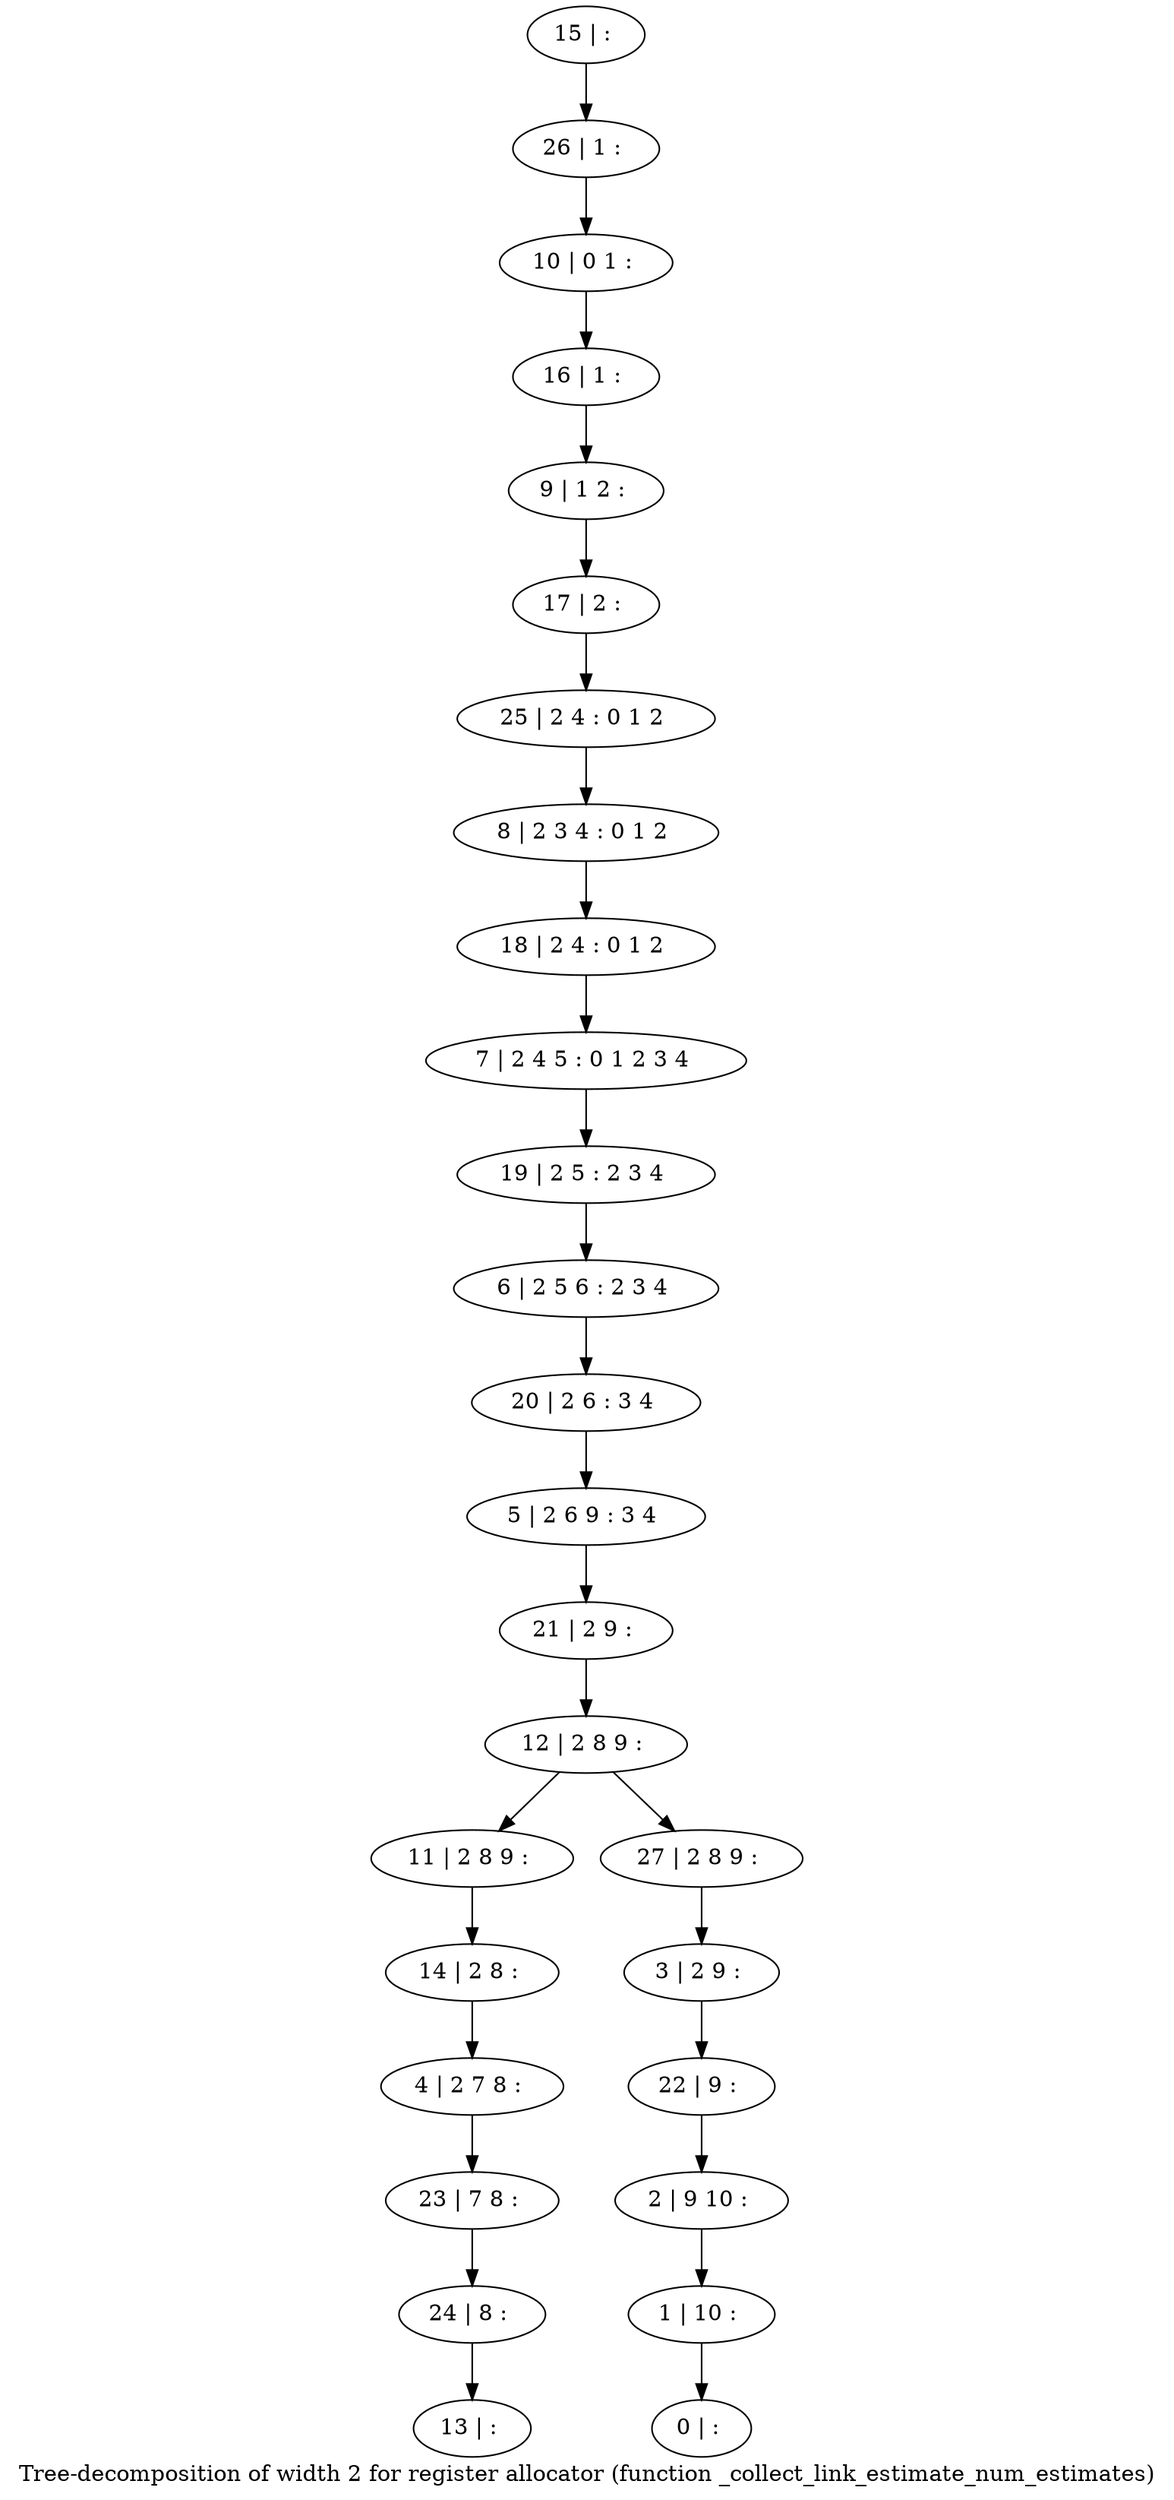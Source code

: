 digraph G {
graph [label="Tree-decomposition of width 2 for register allocator (function _collect_link_estimate_num_estimates)"]
0[label="0 | : "];
1[label="1 | 10 : "];
2[label="2 | 9 10 : "];
3[label="3 | 2 9 : "];
4[label="4 | 2 7 8 : "];
5[label="5 | 2 6 9 : 3 4 "];
6[label="6 | 2 5 6 : 2 3 4 "];
7[label="7 | 2 4 5 : 0 1 2 3 4 "];
8[label="8 | 2 3 4 : 0 1 2 "];
9[label="9 | 1 2 : "];
10[label="10 | 0 1 : "];
11[label="11 | 2 8 9 : "];
12[label="12 | 2 8 9 : "];
13[label="13 | : "];
14[label="14 | 2 8 : "];
15[label="15 | : "];
16[label="16 | 1 : "];
17[label="17 | 2 : "];
18[label="18 | 2 4 : 0 1 2 "];
19[label="19 | 2 5 : 2 3 4 "];
20[label="20 | 2 6 : 3 4 "];
21[label="21 | 2 9 : "];
22[label="22 | 9 : "];
23[label="23 | 7 8 : "];
24[label="24 | 8 : "];
25[label="25 | 2 4 : 0 1 2 "];
26[label="26 | 1 : "];
27[label="27 | 2 8 9 : "];
14->4 ;
11->14 ;
4->23 ;
24->13 ;
23->24 ;
15->26 ;
26->10 ;
10->16 ;
16->9 ;
9->17 ;
17->25 ;
25->8 ;
8->18 ;
18->7 ;
7->19 ;
19->6 ;
6->20 ;
20->5 ;
5->21 ;
21->12 ;
3->22 ;
22->2 ;
2->1 ;
1->0 ;
27->3 ;
12->11 ;
12->27 ;
}
